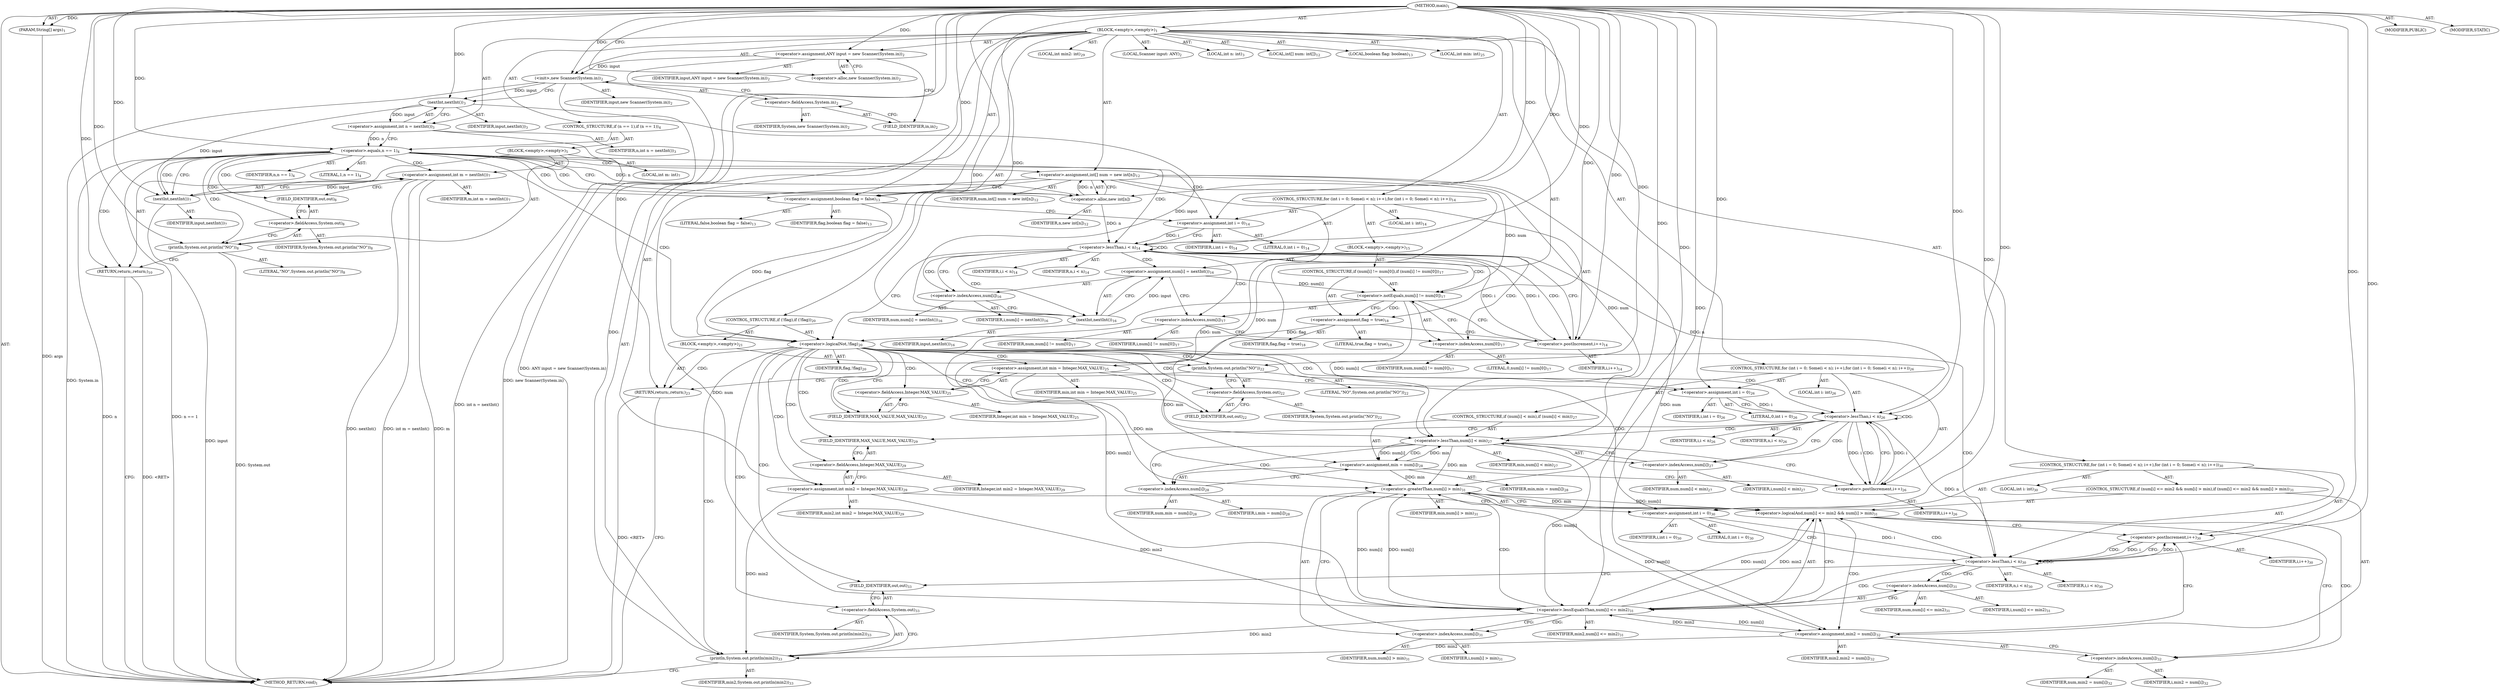 digraph "main" {  
"19" [label = <(METHOD,main)<SUB>1</SUB>> ]
"20" [label = <(PARAM,String[] args)<SUB>1</SUB>> ]
"21" [label = <(BLOCK,&lt;empty&gt;,&lt;empty&gt;)<SUB>1</SUB>> ]
"4" [label = <(LOCAL,Scanner input: ANY)<SUB>2</SUB>> ]
"22" [label = <(&lt;operator&gt;.assignment,ANY input = new Scanner(System.in))<SUB>2</SUB>> ]
"23" [label = <(IDENTIFIER,input,ANY input = new Scanner(System.in))<SUB>2</SUB>> ]
"24" [label = <(&lt;operator&gt;.alloc,new Scanner(System.in))<SUB>2</SUB>> ]
"25" [label = <(&lt;init&gt;,new Scanner(System.in))<SUB>2</SUB>> ]
"3" [label = <(IDENTIFIER,input,new Scanner(System.in))<SUB>2</SUB>> ]
"26" [label = <(&lt;operator&gt;.fieldAccess,System.in)<SUB>2</SUB>> ]
"27" [label = <(IDENTIFIER,System,new Scanner(System.in))<SUB>2</SUB>> ]
"28" [label = <(FIELD_IDENTIFIER,in,in)<SUB>2</SUB>> ]
"29" [label = <(LOCAL,int n: int)<SUB>3</SUB>> ]
"30" [label = <(&lt;operator&gt;.assignment,int n = nextInt())<SUB>3</SUB>> ]
"31" [label = <(IDENTIFIER,n,int n = nextInt())<SUB>3</SUB>> ]
"32" [label = <(nextInt,nextInt())<SUB>3</SUB>> ]
"33" [label = <(IDENTIFIER,input,nextInt())<SUB>3</SUB>> ]
"34" [label = <(CONTROL_STRUCTURE,if (n == 1),if (n == 1))<SUB>4</SUB>> ]
"35" [label = <(&lt;operator&gt;.equals,n == 1)<SUB>4</SUB>> ]
"36" [label = <(IDENTIFIER,n,n == 1)<SUB>4</SUB>> ]
"37" [label = <(LITERAL,1,n == 1)<SUB>4</SUB>> ]
"38" [label = <(BLOCK,&lt;empty&gt;,&lt;empty&gt;)<SUB>5</SUB>> ]
"39" [label = <(LOCAL,int m: int)<SUB>7</SUB>> ]
"40" [label = <(&lt;operator&gt;.assignment,int m = nextInt())<SUB>7</SUB>> ]
"41" [label = <(IDENTIFIER,m,int m = nextInt())<SUB>7</SUB>> ]
"42" [label = <(nextInt,nextInt())<SUB>7</SUB>> ]
"43" [label = <(IDENTIFIER,input,nextInt())<SUB>7</SUB>> ]
"44" [label = <(println,System.out.println(&quot;NO&quot;))<SUB>8</SUB>> ]
"45" [label = <(&lt;operator&gt;.fieldAccess,System.out)<SUB>8</SUB>> ]
"46" [label = <(IDENTIFIER,System,System.out.println(&quot;NO&quot;))<SUB>8</SUB>> ]
"47" [label = <(FIELD_IDENTIFIER,out,out)<SUB>8</SUB>> ]
"48" [label = <(LITERAL,&quot;NO&quot;,System.out.println(&quot;NO&quot;))<SUB>8</SUB>> ]
"49" [label = <(RETURN,return;,return;)<SUB>10</SUB>> ]
"50" [label = <(LOCAL,int[] num: int[])<SUB>12</SUB>> ]
"51" [label = <(&lt;operator&gt;.assignment,int[] num = new int[n])<SUB>12</SUB>> ]
"52" [label = <(IDENTIFIER,num,int[] num = new int[n])<SUB>12</SUB>> ]
"53" [label = <(&lt;operator&gt;.alloc,new int[n])> ]
"54" [label = <(IDENTIFIER,n,new int[n])<SUB>12</SUB>> ]
"55" [label = <(LOCAL,boolean flag: boolean)<SUB>13</SUB>> ]
"56" [label = <(&lt;operator&gt;.assignment,boolean flag = false)<SUB>13</SUB>> ]
"57" [label = <(IDENTIFIER,flag,boolean flag = false)<SUB>13</SUB>> ]
"58" [label = <(LITERAL,false,boolean flag = false)<SUB>13</SUB>> ]
"59" [label = <(CONTROL_STRUCTURE,for (int i = 0; Some(i &lt; n); i++),for (int i = 0; Some(i &lt; n); i++))<SUB>14</SUB>> ]
"60" [label = <(LOCAL,int i: int)<SUB>14</SUB>> ]
"61" [label = <(&lt;operator&gt;.assignment,int i = 0)<SUB>14</SUB>> ]
"62" [label = <(IDENTIFIER,i,int i = 0)<SUB>14</SUB>> ]
"63" [label = <(LITERAL,0,int i = 0)<SUB>14</SUB>> ]
"64" [label = <(&lt;operator&gt;.lessThan,i &lt; n)<SUB>14</SUB>> ]
"65" [label = <(IDENTIFIER,i,i &lt; n)<SUB>14</SUB>> ]
"66" [label = <(IDENTIFIER,n,i &lt; n)<SUB>14</SUB>> ]
"67" [label = <(&lt;operator&gt;.postIncrement,i++)<SUB>14</SUB>> ]
"68" [label = <(IDENTIFIER,i,i++)<SUB>14</SUB>> ]
"69" [label = <(BLOCK,&lt;empty&gt;,&lt;empty&gt;)<SUB>15</SUB>> ]
"70" [label = <(&lt;operator&gt;.assignment,num[i] = nextInt())<SUB>16</SUB>> ]
"71" [label = <(&lt;operator&gt;.indexAccess,num[i])<SUB>16</SUB>> ]
"72" [label = <(IDENTIFIER,num,num[i] = nextInt())<SUB>16</SUB>> ]
"73" [label = <(IDENTIFIER,i,num[i] = nextInt())<SUB>16</SUB>> ]
"74" [label = <(nextInt,nextInt())<SUB>16</SUB>> ]
"75" [label = <(IDENTIFIER,input,nextInt())<SUB>16</SUB>> ]
"76" [label = <(CONTROL_STRUCTURE,if (num[i] != num[0]),if (num[i] != num[0]))<SUB>17</SUB>> ]
"77" [label = <(&lt;operator&gt;.notEquals,num[i] != num[0])<SUB>17</SUB>> ]
"78" [label = <(&lt;operator&gt;.indexAccess,num[i])<SUB>17</SUB>> ]
"79" [label = <(IDENTIFIER,num,num[i] != num[0])<SUB>17</SUB>> ]
"80" [label = <(IDENTIFIER,i,num[i] != num[0])<SUB>17</SUB>> ]
"81" [label = <(&lt;operator&gt;.indexAccess,num[0])<SUB>17</SUB>> ]
"82" [label = <(IDENTIFIER,num,num[i] != num[0])<SUB>17</SUB>> ]
"83" [label = <(LITERAL,0,num[i] != num[0])<SUB>17</SUB>> ]
"84" [label = <(&lt;operator&gt;.assignment,flag = true)<SUB>18</SUB>> ]
"85" [label = <(IDENTIFIER,flag,flag = true)<SUB>18</SUB>> ]
"86" [label = <(LITERAL,true,flag = true)<SUB>18</SUB>> ]
"87" [label = <(CONTROL_STRUCTURE,if (!flag),if (!flag))<SUB>20</SUB>> ]
"88" [label = <(&lt;operator&gt;.logicalNot,!flag)<SUB>20</SUB>> ]
"89" [label = <(IDENTIFIER,flag,!flag)<SUB>20</SUB>> ]
"90" [label = <(BLOCK,&lt;empty&gt;,&lt;empty&gt;)<SUB>21</SUB>> ]
"91" [label = <(println,System.out.println(&quot;NO&quot;))<SUB>22</SUB>> ]
"92" [label = <(&lt;operator&gt;.fieldAccess,System.out)<SUB>22</SUB>> ]
"93" [label = <(IDENTIFIER,System,System.out.println(&quot;NO&quot;))<SUB>22</SUB>> ]
"94" [label = <(FIELD_IDENTIFIER,out,out)<SUB>22</SUB>> ]
"95" [label = <(LITERAL,&quot;NO&quot;,System.out.println(&quot;NO&quot;))<SUB>22</SUB>> ]
"96" [label = <(RETURN,return;,return;)<SUB>23</SUB>> ]
"97" [label = <(LOCAL,int min: int)<SUB>25</SUB>> ]
"98" [label = <(&lt;operator&gt;.assignment,int min = Integer.MAX_VALUE)<SUB>25</SUB>> ]
"99" [label = <(IDENTIFIER,min,int min = Integer.MAX_VALUE)<SUB>25</SUB>> ]
"100" [label = <(&lt;operator&gt;.fieldAccess,Integer.MAX_VALUE)<SUB>25</SUB>> ]
"101" [label = <(IDENTIFIER,Integer,int min = Integer.MAX_VALUE)<SUB>25</SUB>> ]
"102" [label = <(FIELD_IDENTIFIER,MAX_VALUE,MAX_VALUE)<SUB>25</SUB>> ]
"103" [label = <(CONTROL_STRUCTURE,for (int i = 0; Some(i &lt; n); i++),for (int i = 0; Some(i &lt; n); i++))<SUB>26</SUB>> ]
"104" [label = <(LOCAL,int i: int)<SUB>26</SUB>> ]
"105" [label = <(&lt;operator&gt;.assignment,int i = 0)<SUB>26</SUB>> ]
"106" [label = <(IDENTIFIER,i,int i = 0)<SUB>26</SUB>> ]
"107" [label = <(LITERAL,0,int i = 0)<SUB>26</SUB>> ]
"108" [label = <(&lt;operator&gt;.lessThan,i &lt; n)<SUB>26</SUB>> ]
"109" [label = <(IDENTIFIER,i,i &lt; n)<SUB>26</SUB>> ]
"110" [label = <(IDENTIFIER,n,i &lt; n)<SUB>26</SUB>> ]
"111" [label = <(&lt;operator&gt;.postIncrement,i++)<SUB>26</SUB>> ]
"112" [label = <(IDENTIFIER,i,i++)<SUB>26</SUB>> ]
"113" [label = <(CONTROL_STRUCTURE,if (num[i] &lt; min),if (num[i] &lt; min))<SUB>27</SUB>> ]
"114" [label = <(&lt;operator&gt;.lessThan,num[i] &lt; min)<SUB>27</SUB>> ]
"115" [label = <(&lt;operator&gt;.indexAccess,num[i])<SUB>27</SUB>> ]
"116" [label = <(IDENTIFIER,num,num[i] &lt; min)<SUB>27</SUB>> ]
"117" [label = <(IDENTIFIER,i,num[i] &lt; min)<SUB>27</SUB>> ]
"118" [label = <(IDENTIFIER,min,num[i] &lt; min)<SUB>27</SUB>> ]
"119" [label = <(&lt;operator&gt;.assignment,min = num[i])<SUB>28</SUB>> ]
"120" [label = <(IDENTIFIER,min,min = num[i])<SUB>28</SUB>> ]
"121" [label = <(&lt;operator&gt;.indexAccess,num[i])<SUB>28</SUB>> ]
"122" [label = <(IDENTIFIER,num,min = num[i])<SUB>28</SUB>> ]
"123" [label = <(IDENTIFIER,i,min = num[i])<SUB>28</SUB>> ]
"124" [label = <(LOCAL,int min2: int)<SUB>29</SUB>> ]
"125" [label = <(&lt;operator&gt;.assignment,int min2 = Integer.MAX_VALUE)<SUB>29</SUB>> ]
"126" [label = <(IDENTIFIER,min2,int min2 = Integer.MAX_VALUE)<SUB>29</SUB>> ]
"127" [label = <(&lt;operator&gt;.fieldAccess,Integer.MAX_VALUE)<SUB>29</SUB>> ]
"128" [label = <(IDENTIFIER,Integer,int min2 = Integer.MAX_VALUE)<SUB>29</SUB>> ]
"129" [label = <(FIELD_IDENTIFIER,MAX_VALUE,MAX_VALUE)<SUB>29</SUB>> ]
"130" [label = <(CONTROL_STRUCTURE,for (int i = 0; Some(i &lt; n); i++),for (int i = 0; Some(i &lt; n); i++))<SUB>30</SUB>> ]
"131" [label = <(LOCAL,int i: int)<SUB>30</SUB>> ]
"132" [label = <(&lt;operator&gt;.assignment,int i = 0)<SUB>30</SUB>> ]
"133" [label = <(IDENTIFIER,i,int i = 0)<SUB>30</SUB>> ]
"134" [label = <(LITERAL,0,int i = 0)<SUB>30</SUB>> ]
"135" [label = <(&lt;operator&gt;.lessThan,i &lt; n)<SUB>30</SUB>> ]
"136" [label = <(IDENTIFIER,i,i &lt; n)<SUB>30</SUB>> ]
"137" [label = <(IDENTIFIER,n,i &lt; n)<SUB>30</SUB>> ]
"138" [label = <(&lt;operator&gt;.postIncrement,i++)<SUB>30</SUB>> ]
"139" [label = <(IDENTIFIER,i,i++)<SUB>30</SUB>> ]
"140" [label = <(CONTROL_STRUCTURE,if (num[i] &lt;= min2 &amp;&amp; num[i] &gt; min),if (num[i] &lt;= min2 &amp;&amp; num[i] &gt; min))<SUB>31</SUB>> ]
"141" [label = <(&lt;operator&gt;.logicalAnd,num[i] &lt;= min2 &amp;&amp; num[i] &gt; min)<SUB>31</SUB>> ]
"142" [label = <(&lt;operator&gt;.lessEqualsThan,num[i] &lt;= min2)<SUB>31</SUB>> ]
"143" [label = <(&lt;operator&gt;.indexAccess,num[i])<SUB>31</SUB>> ]
"144" [label = <(IDENTIFIER,num,num[i] &lt;= min2)<SUB>31</SUB>> ]
"145" [label = <(IDENTIFIER,i,num[i] &lt;= min2)<SUB>31</SUB>> ]
"146" [label = <(IDENTIFIER,min2,num[i] &lt;= min2)<SUB>31</SUB>> ]
"147" [label = <(&lt;operator&gt;.greaterThan,num[i] &gt; min)<SUB>31</SUB>> ]
"148" [label = <(&lt;operator&gt;.indexAccess,num[i])<SUB>31</SUB>> ]
"149" [label = <(IDENTIFIER,num,num[i] &gt; min)<SUB>31</SUB>> ]
"150" [label = <(IDENTIFIER,i,num[i] &gt; min)<SUB>31</SUB>> ]
"151" [label = <(IDENTIFIER,min,num[i] &gt; min)<SUB>31</SUB>> ]
"152" [label = <(&lt;operator&gt;.assignment,min2 = num[i])<SUB>32</SUB>> ]
"153" [label = <(IDENTIFIER,min2,min2 = num[i])<SUB>32</SUB>> ]
"154" [label = <(&lt;operator&gt;.indexAccess,num[i])<SUB>32</SUB>> ]
"155" [label = <(IDENTIFIER,num,min2 = num[i])<SUB>32</SUB>> ]
"156" [label = <(IDENTIFIER,i,min2 = num[i])<SUB>32</SUB>> ]
"157" [label = <(println,System.out.println(min2))<SUB>33</SUB>> ]
"158" [label = <(&lt;operator&gt;.fieldAccess,System.out)<SUB>33</SUB>> ]
"159" [label = <(IDENTIFIER,System,System.out.println(min2))<SUB>33</SUB>> ]
"160" [label = <(FIELD_IDENTIFIER,out,out)<SUB>33</SUB>> ]
"161" [label = <(IDENTIFIER,min2,System.out.println(min2))<SUB>33</SUB>> ]
"162" [label = <(MODIFIER,PUBLIC)> ]
"163" [label = <(MODIFIER,STATIC)> ]
"164" [label = <(METHOD_RETURN,void)<SUB>1</SUB>> ]
  "19" -> "20"  [ label = "AST: "] 
  "19" -> "21"  [ label = "AST: "] 
  "19" -> "162"  [ label = "AST: "] 
  "19" -> "163"  [ label = "AST: "] 
  "19" -> "164"  [ label = "AST: "] 
  "21" -> "4"  [ label = "AST: "] 
  "21" -> "22"  [ label = "AST: "] 
  "21" -> "25"  [ label = "AST: "] 
  "21" -> "29"  [ label = "AST: "] 
  "21" -> "30"  [ label = "AST: "] 
  "21" -> "34"  [ label = "AST: "] 
  "21" -> "50"  [ label = "AST: "] 
  "21" -> "51"  [ label = "AST: "] 
  "21" -> "55"  [ label = "AST: "] 
  "21" -> "56"  [ label = "AST: "] 
  "21" -> "59"  [ label = "AST: "] 
  "21" -> "87"  [ label = "AST: "] 
  "21" -> "97"  [ label = "AST: "] 
  "21" -> "98"  [ label = "AST: "] 
  "21" -> "103"  [ label = "AST: "] 
  "21" -> "124"  [ label = "AST: "] 
  "21" -> "125"  [ label = "AST: "] 
  "21" -> "130"  [ label = "AST: "] 
  "21" -> "157"  [ label = "AST: "] 
  "22" -> "23"  [ label = "AST: "] 
  "22" -> "24"  [ label = "AST: "] 
  "25" -> "3"  [ label = "AST: "] 
  "25" -> "26"  [ label = "AST: "] 
  "26" -> "27"  [ label = "AST: "] 
  "26" -> "28"  [ label = "AST: "] 
  "30" -> "31"  [ label = "AST: "] 
  "30" -> "32"  [ label = "AST: "] 
  "32" -> "33"  [ label = "AST: "] 
  "34" -> "35"  [ label = "AST: "] 
  "34" -> "38"  [ label = "AST: "] 
  "35" -> "36"  [ label = "AST: "] 
  "35" -> "37"  [ label = "AST: "] 
  "38" -> "39"  [ label = "AST: "] 
  "38" -> "40"  [ label = "AST: "] 
  "38" -> "44"  [ label = "AST: "] 
  "38" -> "49"  [ label = "AST: "] 
  "40" -> "41"  [ label = "AST: "] 
  "40" -> "42"  [ label = "AST: "] 
  "42" -> "43"  [ label = "AST: "] 
  "44" -> "45"  [ label = "AST: "] 
  "44" -> "48"  [ label = "AST: "] 
  "45" -> "46"  [ label = "AST: "] 
  "45" -> "47"  [ label = "AST: "] 
  "51" -> "52"  [ label = "AST: "] 
  "51" -> "53"  [ label = "AST: "] 
  "53" -> "54"  [ label = "AST: "] 
  "56" -> "57"  [ label = "AST: "] 
  "56" -> "58"  [ label = "AST: "] 
  "59" -> "60"  [ label = "AST: "] 
  "59" -> "61"  [ label = "AST: "] 
  "59" -> "64"  [ label = "AST: "] 
  "59" -> "67"  [ label = "AST: "] 
  "59" -> "69"  [ label = "AST: "] 
  "61" -> "62"  [ label = "AST: "] 
  "61" -> "63"  [ label = "AST: "] 
  "64" -> "65"  [ label = "AST: "] 
  "64" -> "66"  [ label = "AST: "] 
  "67" -> "68"  [ label = "AST: "] 
  "69" -> "70"  [ label = "AST: "] 
  "69" -> "76"  [ label = "AST: "] 
  "70" -> "71"  [ label = "AST: "] 
  "70" -> "74"  [ label = "AST: "] 
  "71" -> "72"  [ label = "AST: "] 
  "71" -> "73"  [ label = "AST: "] 
  "74" -> "75"  [ label = "AST: "] 
  "76" -> "77"  [ label = "AST: "] 
  "76" -> "84"  [ label = "AST: "] 
  "77" -> "78"  [ label = "AST: "] 
  "77" -> "81"  [ label = "AST: "] 
  "78" -> "79"  [ label = "AST: "] 
  "78" -> "80"  [ label = "AST: "] 
  "81" -> "82"  [ label = "AST: "] 
  "81" -> "83"  [ label = "AST: "] 
  "84" -> "85"  [ label = "AST: "] 
  "84" -> "86"  [ label = "AST: "] 
  "87" -> "88"  [ label = "AST: "] 
  "87" -> "90"  [ label = "AST: "] 
  "88" -> "89"  [ label = "AST: "] 
  "90" -> "91"  [ label = "AST: "] 
  "90" -> "96"  [ label = "AST: "] 
  "91" -> "92"  [ label = "AST: "] 
  "91" -> "95"  [ label = "AST: "] 
  "92" -> "93"  [ label = "AST: "] 
  "92" -> "94"  [ label = "AST: "] 
  "98" -> "99"  [ label = "AST: "] 
  "98" -> "100"  [ label = "AST: "] 
  "100" -> "101"  [ label = "AST: "] 
  "100" -> "102"  [ label = "AST: "] 
  "103" -> "104"  [ label = "AST: "] 
  "103" -> "105"  [ label = "AST: "] 
  "103" -> "108"  [ label = "AST: "] 
  "103" -> "111"  [ label = "AST: "] 
  "103" -> "113"  [ label = "AST: "] 
  "105" -> "106"  [ label = "AST: "] 
  "105" -> "107"  [ label = "AST: "] 
  "108" -> "109"  [ label = "AST: "] 
  "108" -> "110"  [ label = "AST: "] 
  "111" -> "112"  [ label = "AST: "] 
  "113" -> "114"  [ label = "AST: "] 
  "113" -> "119"  [ label = "AST: "] 
  "114" -> "115"  [ label = "AST: "] 
  "114" -> "118"  [ label = "AST: "] 
  "115" -> "116"  [ label = "AST: "] 
  "115" -> "117"  [ label = "AST: "] 
  "119" -> "120"  [ label = "AST: "] 
  "119" -> "121"  [ label = "AST: "] 
  "121" -> "122"  [ label = "AST: "] 
  "121" -> "123"  [ label = "AST: "] 
  "125" -> "126"  [ label = "AST: "] 
  "125" -> "127"  [ label = "AST: "] 
  "127" -> "128"  [ label = "AST: "] 
  "127" -> "129"  [ label = "AST: "] 
  "130" -> "131"  [ label = "AST: "] 
  "130" -> "132"  [ label = "AST: "] 
  "130" -> "135"  [ label = "AST: "] 
  "130" -> "138"  [ label = "AST: "] 
  "130" -> "140"  [ label = "AST: "] 
  "132" -> "133"  [ label = "AST: "] 
  "132" -> "134"  [ label = "AST: "] 
  "135" -> "136"  [ label = "AST: "] 
  "135" -> "137"  [ label = "AST: "] 
  "138" -> "139"  [ label = "AST: "] 
  "140" -> "141"  [ label = "AST: "] 
  "140" -> "152"  [ label = "AST: "] 
  "141" -> "142"  [ label = "AST: "] 
  "141" -> "147"  [ label = "AST: "] 
  "142" -> "143"  [ label = "AST: "] 
  "142" -> "146"  [ label = "AST: "] 
  "143" -> "144"  [ label = "AST: "] 
  "143" -> "145"  [ label = "AST: "] 
  "147" -> "148"  [ label = "AST: "] 
  "147" -> "151"  [ label = "AST: "] 
  "148" -> "149"  [ label = "AST: "] 
  "148" -> "150"  [ label = "AST: "] 
  "152" -> "153"  [ label = "AST: "] 
  "152" -> "154"  [ label = "AST: "] 
  "154" -> "155"  [ label = "AST: "] 
  "154" -> "156"  [ label = "AST: "] 
  "157" -> "158"  [ label = "AST: "] 
  "157" -> "161"  [ label = "AST: "] 
  "158" -> "159"  [ label = "AST: "] 
  "158" -> "160"  [ label = "AST: "] 
  "22" -> "28"  [ label = "CFG: "] 
  "25" -> "32"  [ label = "CFG: "] 
  "30" -> "35"  [ label = "CFG: "] 
  "51" -> "56"  [ label = "CFG: "] 
  "56" -> "61"  [ label = "CFG: "] 
  "98" -> "105"  [ label = "CFG: "] 
  "125" -> "132"  [ label = "CFG: "] 
  "157" -> "164"  [ label = "CFG: "] 
  "24" -> "22"  [ label = "CFG: "] 
  "26" -> "25"  [ label = "CFG: "] 
  "32" -> "30"  [ label = "CFG: "] 
  "35" -> "42"  [ label = "CFG: "] 
  "35" -> "53"  [ label = "CFG: "] 
  "53" -> "51"  [ label = "CFG: "] 
  "61" -> "64"  [ label = "CFG: "] 
  "64" -> "71"  [ label = "CFG: "] 
  "64" -> "88"  [ label = "CFG: "] 
  "67" -> "64"  [ label = "CFG: "] 
  "88" -> "94"  [ label = "CFG: "] 
  "88" -> "102"  [ label = "CFG: "] 
  "100" -> "98"  [ label = "CFG: "] 
  "105" -> "108"  [ label = "CFG: "] 
  "108" -> "115"  [ label = "CFG: "] 
  "108" -> "129"  [ label = "CFG: "] 
  "111" -> "108"  [ label = "CFG: "] 
  "127" -> "125"  [ label = "CFG: "] 
  "132" -> "135"  [ label = "CFG: "] 
  "135" -> "143"  [ label = "CFG: "] 
  "135" -> "160"  [ label = "CFG: "] 
  "138" -> "135"  [ label = "CFG: "] 
  "158" -> "157"  [ label = "CFG: "] 
  "28" -> "26"  [ label = "CFG: "] 
  "40" -> "47"  [ label = "CFG: "] 
  "44" -> "49"  [ label = "CFG: "] 
  "49" -> "164"  [ label = "CFG: "] 
  "70" -> "78"  [ label = "CFG: "] 
  "91" -> "96"  [ label = "CFG: "] 
  "96" -> "164"  [ label = "CFG: "] 
  "102" -> "100"  [ label = "CFG: "] 
  "114" -> "121"  [ label = "CFG: "] 
  "114" -> "111"  [ label = "CFG: "] 
  "119" -> "111"  [ label = "CFG: "] 
  "129" -> "127"  [ label = "CFG: "] 
  "141" -> "154"  [ label = "CFG: "] 
  "141" -> "138"  [ label = "CFG: "] 
  "152" -> "138"  [ label = "CFG: "] 
  "160" -> "158"  [ label = "CFG: "] 
  "42" -> "40"  [ label = "CFG: "] 
  "45" -> "44"  [ label = "CFG: "] 
  "71" -> "74"  [ label = "CFG: "] 
  "74" -> "70"  [ label = "CFG: "] 
  "77" -> "84"  [ label = "CFG: "] 
  "77" -> "67"  [ label = "CFG: "] 
  "84" -> "67"  [ label = "CFG: "] 
  "92" -> "91"  [ label = "CFG: "] 
  "115" -> "114"  [ label = "CFG: "] 
  "121" -> "119"  [ label = "CFG: "] 
  "142" -> "141"  [ label = "CFG: "] 
  "142" -> "148"  [ label = "CFG: "] 
  "147" -> "141"  [ label = "CFG: "] 
  "154" -> "152"  [ label = "CFG: "] 
  "47" -> "45"  [ label = "CFG: "] 
  "78" -> "81"  [ label = "CFG: "] 
  "81" -> "77"  [ label = "CFG: "] 
  "94" -> "92"  [ label = "CFG: "] 
  "143" -> "142"  [ label = "CFG: "] 
  "148" -> "147"  [ label = "CFG: "] 
  "19" -> "24"  [ label = "CFG: "] 
  "96" -> "164"  [ label = "DDG: &lt;RET&gt;"] 
  "49" -> "164"  [ label = "DDG: &lt;RET&gt;"] 
  "20" -> "164"  [ label = "DDG: args"] 
  "22" -> "164"  [ label = "DDG: ANY input = new Scanner(System.in)"] 
  "25" -> "164"  [ label = "DDG: System.in"] 
  "25" -> "164"  [ label = "DDG: new Scanner(System.in)"] 
  "30" -> "164"  [ label = "DDG: int n = nextInt()"] 
  "35" -> "164"  [ label = "DDG: n"] 
  "35" -> "164"  [ label = "DDG: n == 1"] 
  "40" -> "164"  [ label = "DDG: m"] 
  "42" -> "164"  [ label = "DDG: input"] 
  "40" -> "164"  [ label = "DDG: nextInt()"] 
  "40" -> "164"  [ label = "DDG: int m = nextInt()"] 
  "44" -> "164"  [ label = "DDG: System.out"] 
  "19" -> "20"  [ label = "DDG: "] 
  "19" -> "22"  [ label = "DDG: "] 
  "32" -> "30"  [ label = "DDG: input"] 
  "53" -> "51"  [ label = "DDG: n"] 
  "19" -> "56"  [ label = "DDG: "] 
  "22" -> "25"  [ label = "DDG: input"] 
  "19" -> "25"  [ label = "DDG: "] 
  "19" -> "61"  [ label = "DDG: "] 
  "19" -> "105"  [ label = "DDG: "] 
  "19" -> "132"  [ label = "DDG: "] 
  "125" -> "157"  [ label = "DDG: min2"] 
  "142" -> "157"  [ label = "DDG: min2"] 
  "152" -> "157"  [ label = "DDG: min2"] 
  "19" -> "157"  [ label = "DDG: "] 
  "25" -> "32"  [ label = "DDG: input"] 
  "19" -> "32"  [ label = "DDG: "] 
  "30" -> "35"  [ label = "DDG: n"] 
  "19" -> "35"  [ label = "DDG: "] 
  "42" -> "40"  [ label = "DDG: input"] 
  "19" -> "49"  [ label = "DDG: "] 
  "35" -> "53"  [ label = "DDG: n"] 
  "19" -> "53"  [ label = "DDG: "] 
  "61" -> "64"  [ label = "DDG: i"] 
  "67" -> "64"  [ label = "DDG: i"] 
  "19" -> "64"  [ label = "DDG: "] 
  "53" -> "64"  [ label = "DDG: n"] 
  "64" -> "67"  [ label = "DDG: i"] 
  "19" -> "67"  [ label = "DDG: "] 
  "74" -> "70"  [ label = "DDG: input"] 
  "56" -> "88"  [ label = "DDG: flag"] 
  "84" -> "88"  [ label = "DDG: flag"] 
  "19" -> "88"  [ label = "DDG: "] 
  "19" -> "96"  [ label = "DDG: "] 
  "105" -> "108"  [ label = "DDG: i"] 
  "111" -> "108"  [ label = "DDG: i"] 
  "19" -> "108"  [ label = "DDG: "] 
  "64" -> "108"  [ label = "DDG: n"] 
  "108" -> "111"  [ label = "DDG: i"] 
  "19" -> "111"  [ label = "DDG: "] 
  "51" -> "119"  [ label = "DDG: num"] 
  "114" -> "119"  [ label = "DDG: num[i]"] 
  "132" -> "135"  [ label = "DDG: i"] 
  "138" -> "135"  [ label = "DDG: i"] 
  "19" -> "135"  [ label = "DDG: "] 
  "108" -> "135"  [ label = "DDG: n"] 
  "135" -> "138"  [ label = "DDG: i"] 
  "19" -> "138"  [ label = "DDG: "] 
  "51" -> "152"  [ label = "DDG: num"] 
  "142" -> "152"  [ label = "DDG: num[i]"] 
  "147" -> "152"  [ label = "DDG: num[i]"] 
  "19" -> "44"  [ label = "DDG: "] 
  "19" -> "84"  [ label = "DDG: "] 
  "19" -> "91"  [ label = "DDG: "] 
  "51" -> "114"  [ label = "DDG: num"] 
  "77" -> "114"  [ label = "DDG: num[i]"] 
  "98" -> "114"  [ label = "DDG: min"] 
  "119" -> "114"  [ label = "DDG: min"] 
  "19" -> "114"  [ label = "DDG: "] 
  "142" -> "141"  [ label = "DDG: num[i]"] 
  "142" -> "141"  [ label = "DDG: min2"] 
  "147" -> "141"  [ label = "DDG: num[i]"] 
  "147" -> "141"  [ label = "DDG: min"] 
  "32" -> "42"  [ label = "DDG: input"] 
  "19" -> "42"  [ label = "DDG: "] 
  "32" -> "74"  [ label = "DDG: input"] 
  "19" -> "74"  [ label = "DDG: "] 
  "51" -> "77"  [ label = "DDG: num"] 
  "70" -> "77"  [ label = "DDG: num[i]"] 
  "51" -> "142"  [ label = "DDG: num"] 
  "147" -> "142"  [ label = "DDG: num[i]"] 
  "114" -> "142"  [ label = "DDG: num[i]"] 
  "77" -> "142"  [ label = "DDG: num[i]"] 
  "125" -> "142"  [ label = "DDG: min2"] 
  "152" -> "142"  [ label = "DDG: min2"] 
  "19" -> "142"  [ label = "DDG: "] 
  "51" -> "147"  [ label = "DDG: num"] 
  "142" -> "147"  [ label = "DDG: num[i]"] 
  "98" -> "147"  [ label = "DDG: min"] 
  "114" -> "147"  [ label = "DDG: min"] 
  "119" -> "147"  [ label = "DDG: min"] 
  "19" -> "147"  [ label = "DDG: "] 
  "35" -> "64"  [ label = "CDG: "] 
  "35" -> "42"  [ label = "CDG: "] 
  "35" -> "51"  [ label = "CDG: "] 
  "35" -> "56"  [ label = "CDG: "] 
  "35" -> "40"  [ label = "CDG: "] 
  "35" -> "44"  [ label = "CDG: "] 
  "35" -> "61"  [ label = "CDG: "] 
  "35" -> "88"  [ label = "CDG: "] 
  "35" -> "47"  [ label = "CDG: "] 
  "35" -> "49"  [ label = "CDG: "] 
  "35" -> "45"  [ label = "CDG: "] 
  "35" -> "53"  [ label = "CDG: "] 
  "64" -> "77"  [ label = "CDG: "] 
  "64" -> "64"  [ label = "CDG: "] 
  "64" -> "81"  [ label = "CDG: "] 
  "64" -> "67"  [ label = "CDG: "] 
  "64" -> "74"  [ label = "CDG: "] 
  "64" -> "70"  [ label = "CDG: "] 
  "64" -> "71"  [ label = "CDG: "] 
  "64" -> "78"  [ label = "CDG: "] 
  "88" -> "94"  [ label = "CDG: "] 
  "88" -> "96"  [ label = "CDG: "] 
  "88" -> "98"  [ label = "CDG: "] 
  "88" -> "102"  [ label = "CDG: "] 
  "88" -> "132"  [ label = "CDG: "] 
  "88" -> "92"  [ label = "CDG: "] 
  "88" -> "91"  [ label = "CDG: "] 
  "88" -> "129"  [ label = "CDG: "] 
  "88" -> "100"  [ label = "CDG: "] 
  "88" -> "127"  [ label = "CDG: "] 
  "88" -> "108"  [ label = "CDG: "] 
  "88" -> "158"  [ label = "CDG: "] 
  "88" -> "160"  [ label = "CDG: "] 
  "88" -> "157"  [ label = "CDG: "] 
  "88" -> "105"  [ label = "CDG: "] 
  "88" -> "135"  [ label = "CDG: "] 
  "88" -> "125"  [ label = "CDG: "] 
  "108" -> "115"  [ label = "CDG: "] 
  "108" -> "114"  [ label = "CDG: "] 
  "108" -> "108"  [ label = "CDG: "] 
  "108" -> "111"  [ label = "CDG: "] 
  "135" -> "138"  [ label = "CDG: "] 
  "135" -> "141"  [ label = "CDG: "] 
  "135" -> "142"  [ label = "CDG: "] 
  "135" -> "143"  [ label = "CDG: "] 
  "135" -> "135"  [ label = "CDG: "] 
  "114" -> "119"  [ label = "CDG: "] 
  "114" -> "121"  [ label = "CDG: "] 
  "141" -> "154"  [ label = "CDG: "] 
  "141" -> "152"  [ label = "CDG: "] 
  "77" -> "84"  [ label = "CDG: "] 
  "142" -> "148"  [ label = "CDG: "] 
  "142" -> "147"  [ label = "CDG: "] 
}
